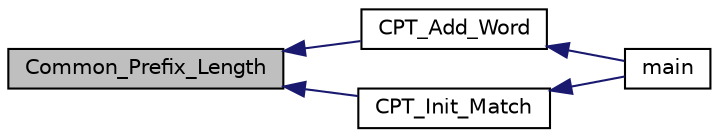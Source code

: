 digraph "Common_Prefix_Length"
{
  edge [fontname="Helvetica",fontsize="10",labelfontname="Helvetica",labelfontsize="10"];
  node [fontname="Helvetica",fontsize="10",shape=record];
  rankdir="LR";
  Node1 [label="Common_Prefix_Length",height=0.2,width=0.4,color="black", fillcolor="grey75", style="filled", fontcolor="black"];
  Node1 -> Node2 [dir="back",color="midnightblue",fontsize="10",style="solid",fontname="Helvetica"];
  Node2 [label="CPT_Add_Word",height=0.2,width=0.4,color="black", fillcolor="white", style="filled",URL="$cpt__string_8c.html#a3f2267c147175838ed32cfd33de04695"];
  Node2 -> Node3 [dir="back",color="midnightblue",fontsize="10",style="solid",fontname="Helvetica"];
  Node3 [label="main",height=0.2,width=0.4,color="black", fillcolor="white", style="filled",URL="$cpt__string_8c.html#a0ddf1224851353fc92bfbff6f499fa97"];
  Node1 -> Node4 [dir="back",color="midnightblue",fontsize="10",style="solid",fontname="Helvetica"];
  Node4 [label="CPT_Init_Match",height=0.2,width=0.4,color="black", fillcolor="white", style="filled",URL="$cpt__string_8c.html#a405cb23bcaa5e69e50735f0b0f6756ba"];
  Node4 -> Node3 [dir="back",color="midnightblue",fontsize="10",style="solid",fontname="Helvetica"];
}
